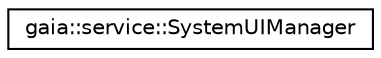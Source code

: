 digraph G
{
  edge [fontname="Helvetica",fontsize="10",labelfontname="Helvetica",labelfontsize="10"];
  node [fontname="Helvetica",fontsize="10",shape=record];
  rankdir=LR;
  Node1 [label="gaia::service::SystemUIManager",height=0.2,width=0.4,color="black", fillcolor="white", style="filled",URL="$de/d7e/classgaia_1_1service_1_1_system_u_i_manager.html"];
}

